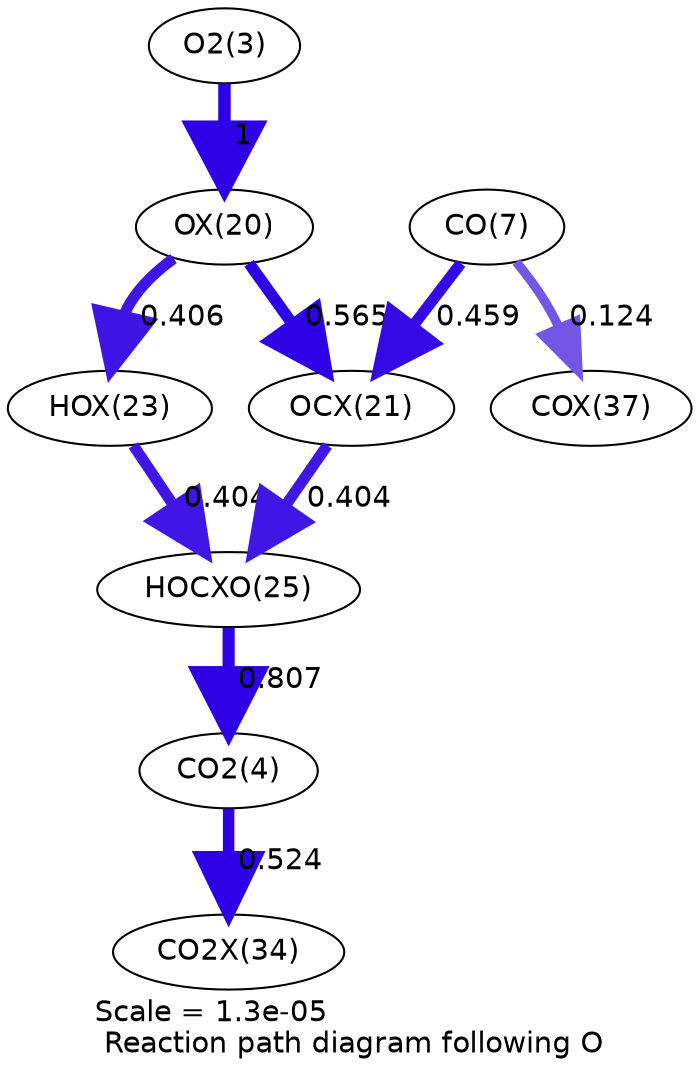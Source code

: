 digraph reaction_paths {
center=1;
s5 -> s30[fontname="Helvetica", penwidth=6, arrowsize=3, color="0.7, 1.5, 0.9"
, label=" 1"];
s30 -> s33[fontname="Helvetica", penwidth=5.32, arrowsize=2.66, color="0.7, 0.906, 0.9"
, label=" 0.406"];
s30 -> s31[fontname="Helvetica", penwidth=5.57, arrowsize=2.78, color="0.7, 1.06, 0.9"
, label=" 0.565"];
s33 -> s35[fontname="Helvetica", penwidth=5.32, arrowsize=2.66, color="0.7, 0.904, 0.9"
, label=" 0.404"];
s9 -> s31[fontname="Helvetica", penwidth=5.41, arrowsize=2.71, color="0.7, 0.959, 0.9"
, label=" 0.459"];
s9 -> s42[fontname="Helvetica", penwidth=4.42, arrowsize=2.21, color="0.7, 0.624, 0.9"
, label=" 0.124"];
s31 -> s35[fontname="Helvetica", penwidth=5.32, arrowsize=2.66, color="0.7, 0.904, 0.9"
, label=" 0.404"];
s35 -> s6[fontname="Helvetica", penwidth=5.84, arrowsize=2.92, color="0.7, 1.31, 0.9"
, label=" 0.807"];
s6 -> s39[fontname="Helvetica", penwidth=5.51, arrowsize=2.76, color="0.7, 1.02, 0.9"
, label=" 0.524"];
s5 [ fontname="Helvetica", label="O2(3)"];
s6 [ fontname="Helvetica", label="CO2(4)"];
s9 [ fontname="Helvetica", label="CO(7)"];
s30 [ fontname="Helvetica", label="OX(20)"];
s31 [ fontname="Helvetica", label="OCX(21)"];
s33 [ fontname="Helvetica", label="HOX(23)"];
s35 [ fontname="Helvetica", label="HOCXO(25)"];
s39 [ fontname="Helvetica", label="CO2X(34)"];
s42 [ fontname="Helvetica", label="COX(37)"];
 label = "Scale = 1.3e-05\l Reaction path diagram following O";
 fontname = "Helvetica";
}
